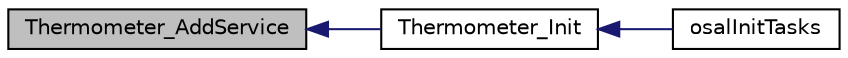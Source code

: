 digraph "Thermometer_AddService"
{
  edge [fontname="Helvetica",fontsize="10",labelfontname="Helvetica",labelfontsize="10"];
  node [fontname="Helvetica",fontsize="10",shape=record];
  rankdir="LR";
  Node1 [label="Thermometer_AddService",height=0.2,width=0.4,color="black", fillcolor="grey75", style="filled" fontcolor="black"];
  Node1 -> Node2 [dir="back",color="midnightblue",fontsize="10",style="solid",fontname="Helvetica"];
  Node2 [label="Thermometer_Init",height=0.2,width=0.4,color="black", fillcolor="white", style="filled",URL="$thermometer_8h.html#ad5c3318fbd618488fa9f7c2f4b3bcf48"];
  Node2 -> Node3 [dir="back",color="midnightblue",fontsize="10",style="solid",fontname="Helvetica"];
  Node3 [label="osalInitTasks",height=0.2,width=0.4,color="black", fillcolor="white", style="filled",URL="$_o_s_a_l___thermometer_8c.html#a7ad49ef9f96d7753c3e77e0e69231bb2"];
}
